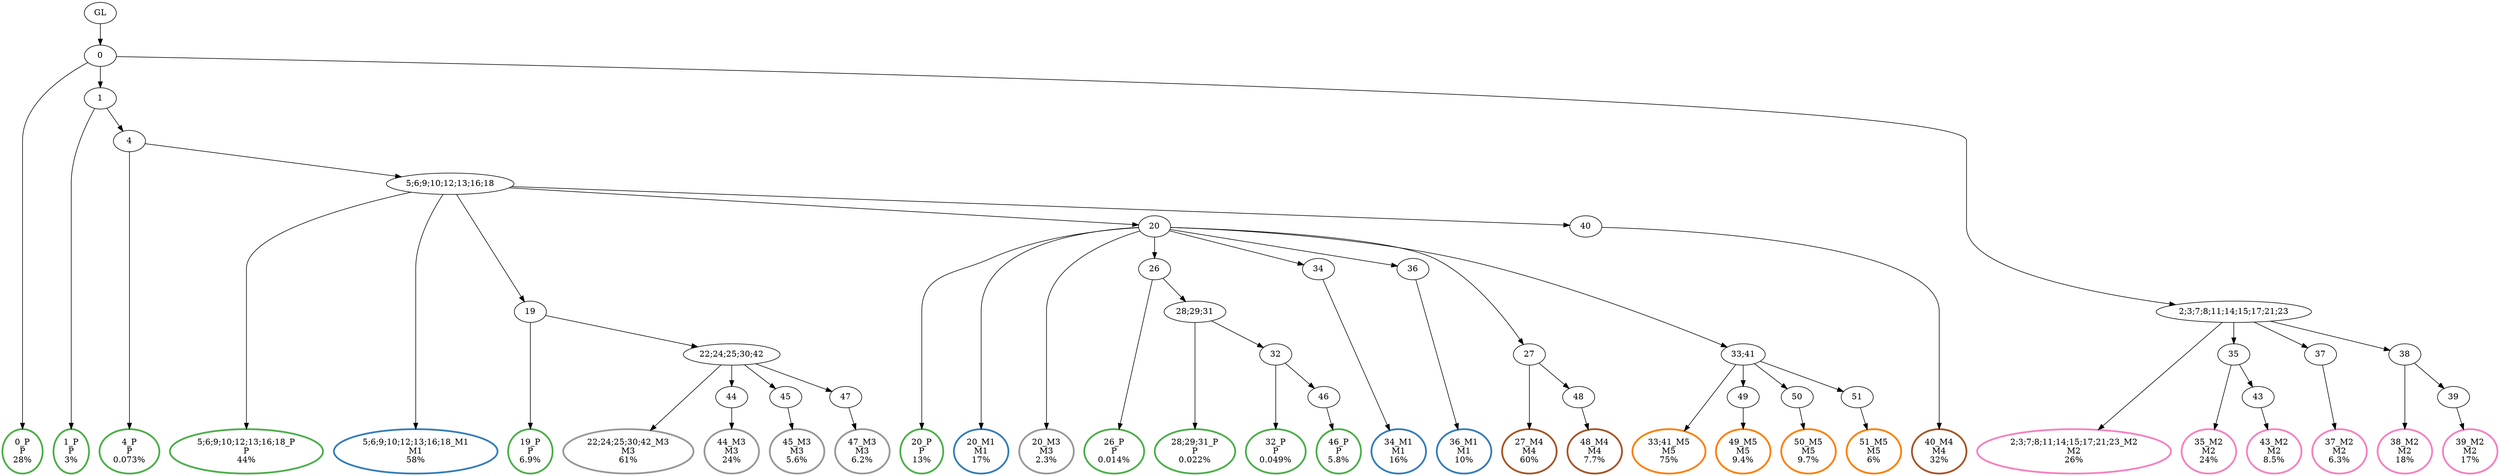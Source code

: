 digraph T {
	{
		rank=same
		59 [penwidth=3,colorscheme=set19,color=3,label="0_P\nP\n28%"]
		57 [penwidth=3,colorscheme=set19,color=3,label="1_P\nP\n3%"]
		55 [penwidth=3,colorscheme=set19,color=3,label="4_P\nP\n0.073%"]
		53 [penwidth=3,colorscheme=set19,color=3,label="5;6;9;10;12;13;16;18_P\nP\n44%"]
		51 [penwidth=3,colorscheme=set19,color=3,label="19_P\nP\n6.9%"]
		49 [penwidth=3,colorscheme=set19,color=3,label="20_P\nP\n13%"]
		47 [penwidth=3,colorscheme=set19,color=3,label="26_P\nP\n0.014%"]
		45 [penwidth=3,colorscheme=set19,color=3,label="28;29;31_P\nP\n0.022%"]
		43 [penwidth=3,colorscheme=set19,color=3,label="32_P\nP\n0.049%"]
		41 [penwidth=3,colorscheme=set19,color=3,label="46_P\nP\n5.8%"]
		40 [penwidth=3,colorscheme=set19,color=2,label="5;6;9;10;12;13;16;18_M1\nM1\n58%"]
		39 [penwidth=3,colorscheme=set19,color=2,label="20_M1\nM1\n17%"]
		37 [penwidth=3,colorscheme=set19,color=2,label="34_M1\nM1\n16%"]
		35 [penwidth=3,colorscheme=set19,color=2,label="36_M1\nM1\n10%"]
		33 [penwidth=3,colorscheme=set19,color=8,label="2;3;7;8;11;14;15;17;21;23_M2\nM2\n26%"]
		31 [penwidth=3,colorscheme=set19,color=8,label="35_M2\nM2\n24%"]
		29 [penwidth=3,colorscheme=set19,color=8,label="43_M2\nM2\n8.5%"]
		27 [penwidth=3,colorscheme=set19,color=8,label="37_M2\nM2\n6.3%"]
		25 [penwidth=3,colorscheme=set19,color=8,label="38_M2\nM2\n18%"]
		23 [penwidth=3,colorscheme=set19,color=8,label="39_M2\nM2\n17%"]
		21 [penwidth=3,colorscheme=set19,color=9,label="22;24;25;30;42_M3\nM3\n61%"]
		19 [penwidth=3,colorscheme=set19,color=9,label="44_M3\nM3\n24%"]
		17 [penwidth=3,colorscheme=set19,color=9,label="45_M3\nM3\n5.6%"]
		15 [penwidth=3,colorscheme=set19,color=9,label="47_M3\nM3\n6.2%"]
		14 [penwidth=3,colorscheme=set19,color=9,label="20_M3\nM3\n2.3%"]
		12 [penwidth=3,colorscheme=set19,color=7,label="27_M4\nM4\n60%"]
		10 [penwidth=3,colorscheme=set19,color=7,label="48_M4\nM4\n7.7%"]
		8 [penwidth=3,colorscheme=set19,color=7,label="40_M4\nM4\n32%"]
		6 [penwidth=3,colorscheme=set19,color=5,label="33;41_M5\nM5\n75%"]
		4 [penwidth=3,colorscheme=set19,color=5,label="49_M5\nM5\n9.4%"]
		2 [penwidth=3,colorscheme=set19,color=5,label="50_M5\nM5\n9.7%"]
		0 [penwidth=3,colorscheme=set19,color=5,label="51_M5\nM5\n6%"]
	}
	61 [label="GL"]
	60 [label="0"]
	58 [label="1"]
	56 [label="4"]
	54 [label="5;6;9;10;12;13;16;18"]
	52 [label="19"]
	50 [label="20"]
	48 [label="26"]
	46 [label="28;29;31"]
	44 [label="32"]
	42 [label="46"]
	38 [label="34"]
	36 [label="36"]
	34 [label="2;3;7;8;11;14;15;17;21;23"]
	32 [label="35"]
	30 [label="43"]
	28 [label="37"]
	26 [label="38"]
	24 [label="39"]
	22 [label="22;24;25;30;42"]
	20 [label="44"]
	18 [label="45"]
	16 [label="47"]
	13 [label="27"]
	11 [label="48"]
	9 [label="40"]
	7 [label="33;41"]
	5 [label="49"]
	3 [label="50"]
	1 [label="51"]
	61 -> 60
	60 -> 59
	60 -> 58
	60 -> 34
	58 -> 57
	58 -> 56
	56 -> 55
	56 -> 54
	54 -> 53
	54 -> 52
	54 -> 50
	54 -> 40
	54 -> 9
	52 -> 51
	52 -> 22
	50 -> 49
	50 -> 48
	50 -> 39
	50 -> 38
	50 -> 36
	50 -> 14
	50 -> 13
	50 -> 7
	48 -> 47
	48 -> 46
	46 -> 45
	46 -> 44
	44 -> 43
	44 -> 42
	42 -> 41
	38 -> 37
	36 -> 35
	34 -> 33
	34 -> 32
	34 -> 28
	34 -> 26
	32 -> 31
	32 -> 30
	30 -> 29
	28 -> 27
	26 -> 25
	26 -> 24
	24 -> 23
	22 -> 21
	22 -> 20
	22 -> 18
	22 -> 16
	20 -> 19
	18 -> 17
	16 -> 15
	13 -> 12
	13 -> 11
	11 -> 10
	9 -> 8
	7 -> 6
	7 -> 5
	7 -> 3
	7 -> 1
	5 -> 4
	3 -> 2
	1 -> 0
}
